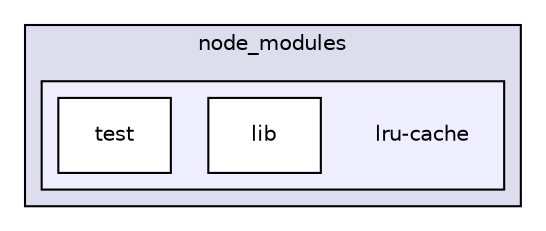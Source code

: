 digraph "gulp-src/node_modules/gulp/node_modules/vinyl-fs/node_modules/glob-watcher/node_modules/gaze/node_modules/globule/node_modules/minimatch/node_modules/lru-cache" {
  compound=true
  node [ fontsize="10", fontname="Helvetica"];
  edge [ labelfontsize="10", labelfontname="Helvetica"];
  subgraph clusterdir_65bf5be1110f6b86f468b4cb2195b372 {
    graph [ bgcolor="#ddddee", pencolor="black", label="node_modules" fontname="Helvetica", fontsize="10", URL="dir_65bf5be1110f6b86f468b4cb2195b372.html"]
  subgraph clusterdir_f440ba51d6ac49f9fe2b3aac10dc1db1 {
    graph [ bgcolor="#eeeeff", pencolor="black", label="" URL="dir_f440ba51d6ac49f9fe2b3aac10dc1db1.html"];
    dir_f440ba51d6ac49f9fe2b3aac10dc1db1 [shape=plaintext label="lru-cache"];
    dir_e775f453b8ce64f60bbecfb55c0875ac [shape=box label="lib" color="black" fillcolor="white" style="filled" URL="dir_e775f453b8ce64f60bbecfb55c0875ac.html"];
    dir_cb501b313b558f6fb4277e3d5dfeadde [shape=box label="test" color="black" fillcolor="white" style="filled" URL="dir_cb501b313b558f6fb4277e3d5dfeadde.html"];
  }
  }
}
